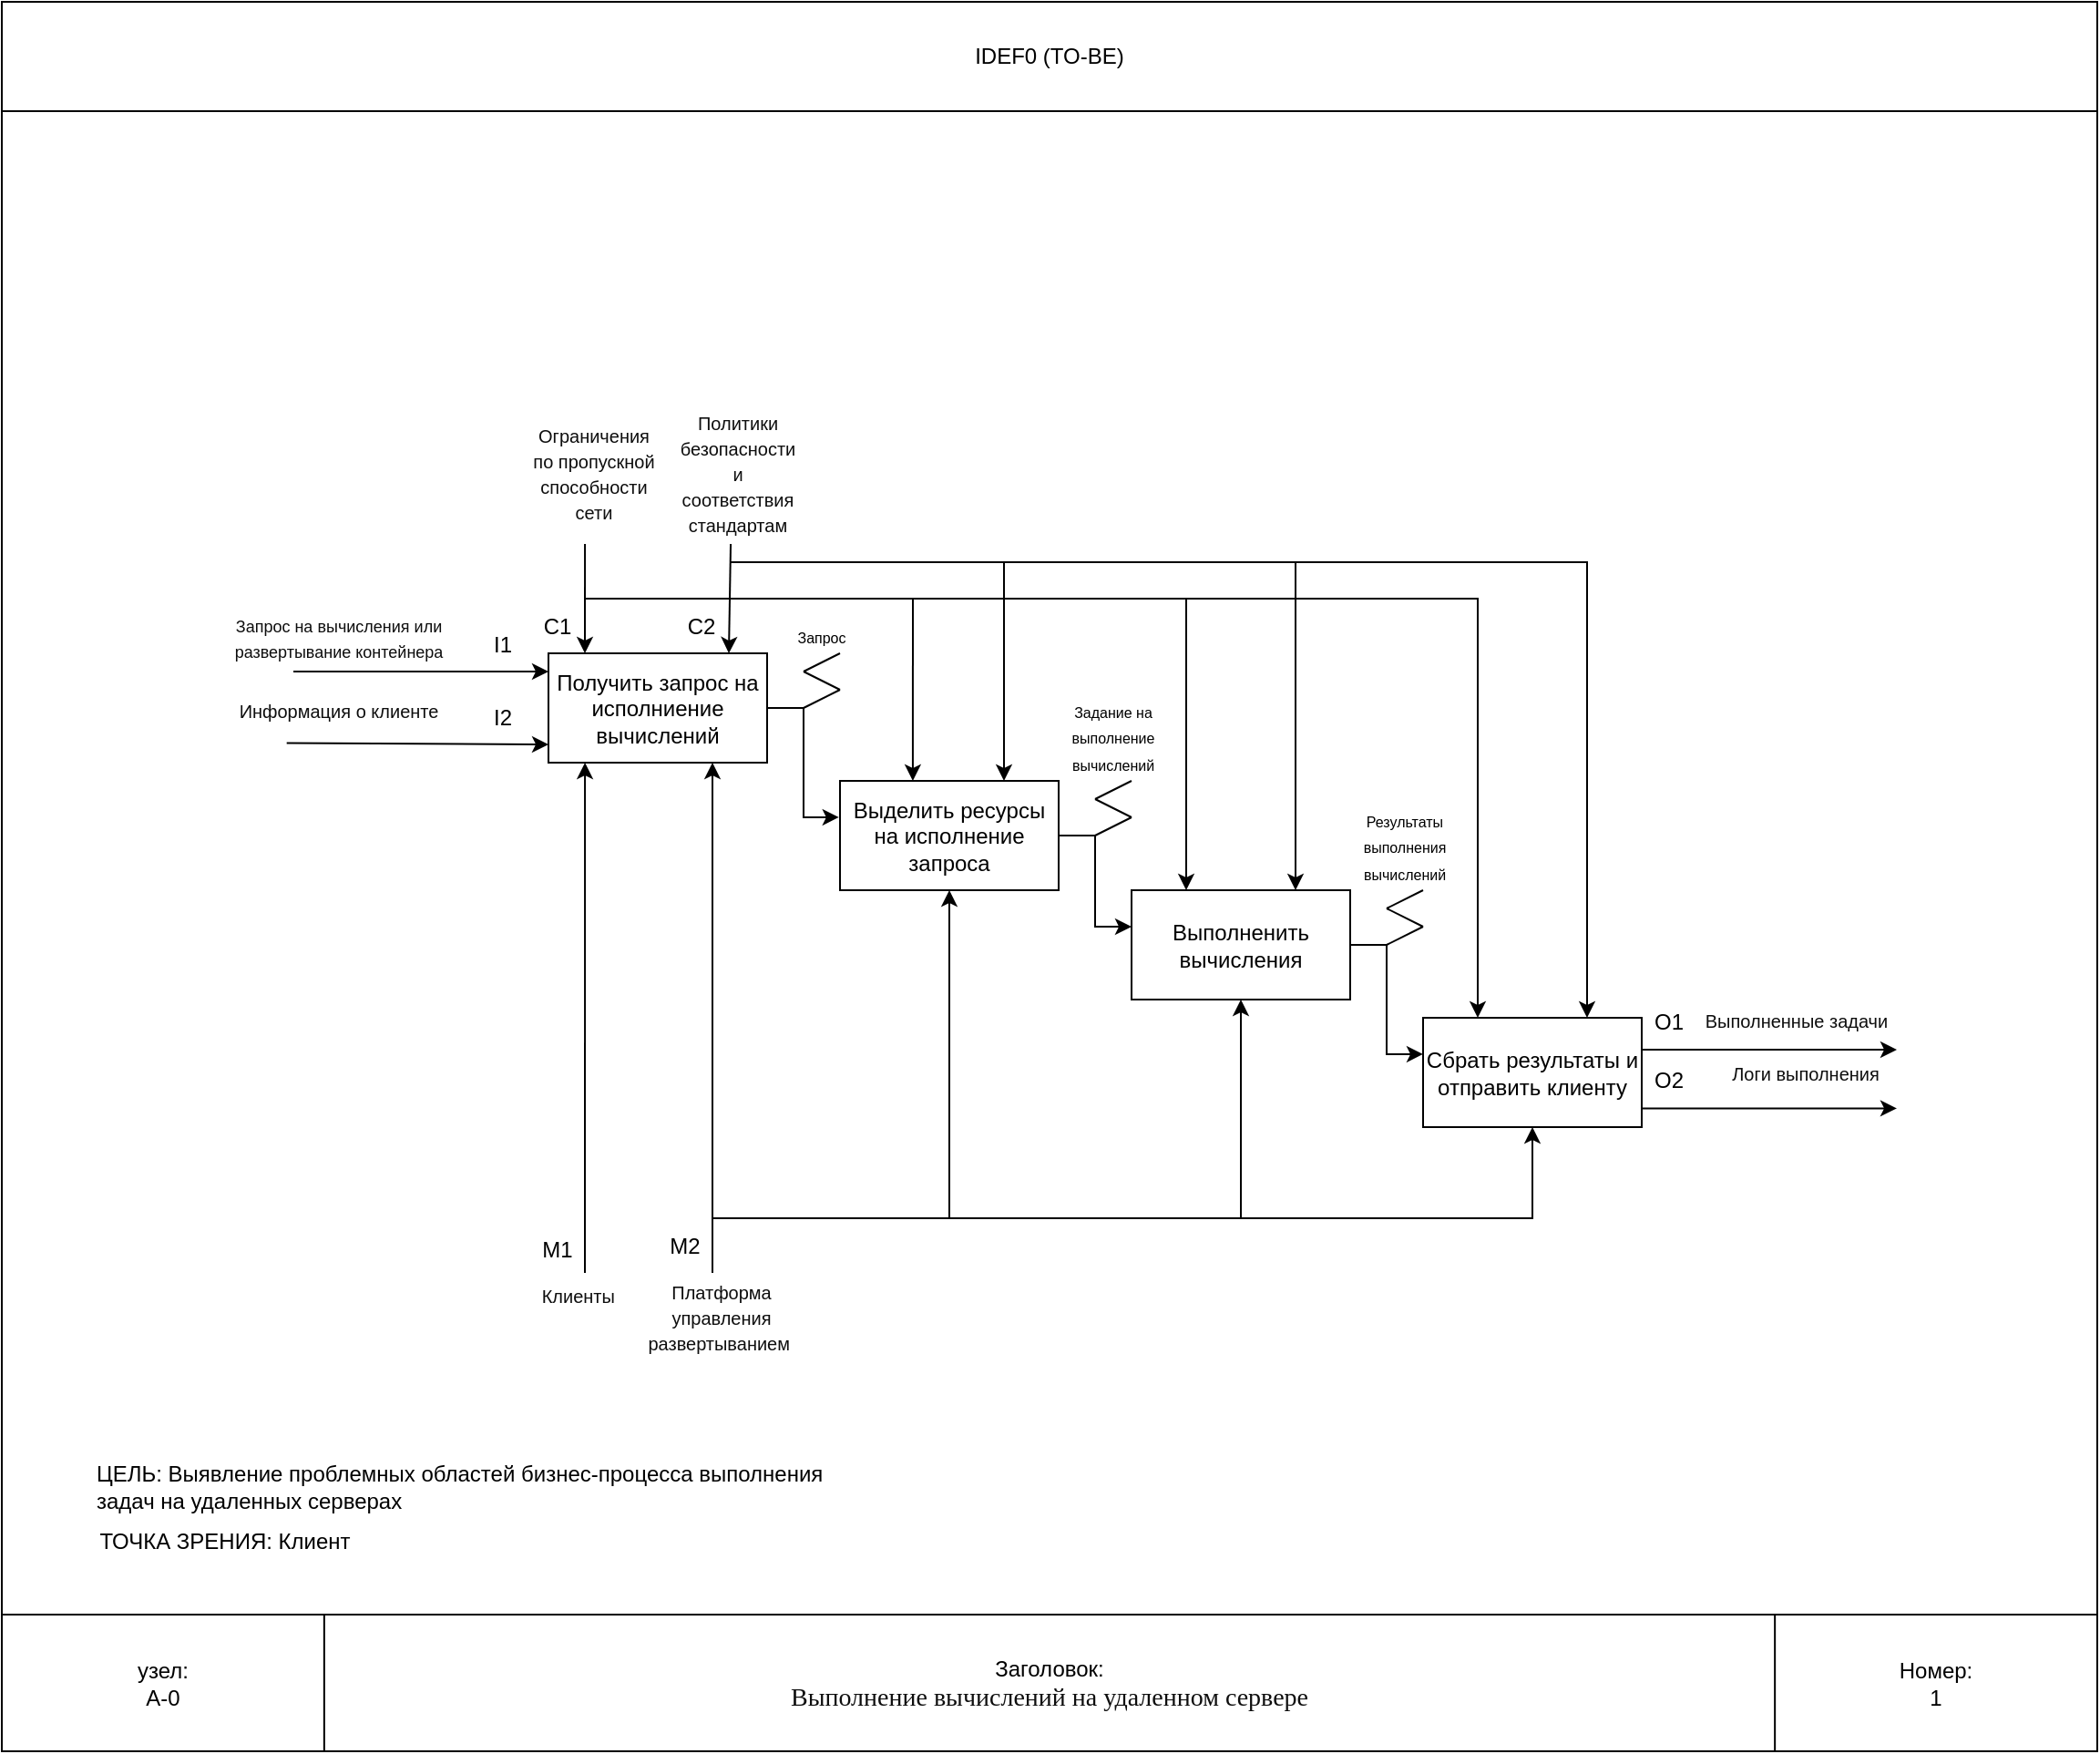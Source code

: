 <mxfile version="24.9.0">
  <diagram id="fQw--9y188VEwE8I2MEH" name="Page-1">
    <mxGraphModel dx="155" dy="726" grid="1" gridSize="10" guides="1" tooltips="1" connect="1" arrows="1" fold="1" page="1" pageScale="1" pageWidth="850" pageHeight="1100" math="0" shadow="0">
      <root>
        <mxCell id="0" />
        <mxCell id="1" parent="0" />
        <mxCell id="D9Ns9_MXgBlrkdU56EB6-1" value="" style="group;movable=1;resizable=1;rotatable=1;deletable=1;editable=1;locked=0;connectable=1;" parent="1" vertex="1" connectable="0">
          <mxGeometry x="1550" y="110" width="1150" height="960" as="geometry" />
        </mxCell>
        <mxCell id="D9Ns9_MXgBlrkdU56EB6-2" value="" style="rounded=0;whiteSpace=wrap;html=1;fillColor=none;movable=1;resizable=1;rotatable=1;deletable=1;editable=1;locked=0;connectable=1;imageAspect=0;" parent="D9Ns9_MXgBlrkdU56EB6-1" vertex="1">
          <mxGeometry width="1150" height="960.0" as="geometry" />
        </mxCell>
        <mxCell id="D9Ns9_MXgBlrkdU56EB6-3" value="Заголовок:&lt;div&gt;&lt;p style=&quot;margin: 0px; font-variant-numeric: normal; font-variant-east-asian: normal; font-variant-alternates: normal; font-size-adjust: none; font-kerning: auto; font-optical-sizing: auto; font-feature-settings: normal; font-variation-settings: normal; font-variant-position: normal; font-variant-emoji: normal; font-stretch: normal; font-size: 14px; line-height: normal; font-family: &amp;quot;.AppleSystemUIFont&amp;quot;; color: rgb(14, 14, 14); text-align: start;&quot; class=&quot;p1&quot;&gt;Выполнение вычислений на удаленном сервере&lt;/p&gt;&lt;/div&gt;" style="rounded=0;whiteSpace=wrap;html=1;fillColor=none;movable=1;resizable=1;rotatable=1;deletable=1;editable=1;locked=0;connectable=1;" parent="D9Ns9_MXgBlrkdU56EB6-1" vertex="1">
          <mxGeometry y="885.0" width="1150" height="75" as="geometry" />
        </mxCell>
        <mxCell id="D9Ns9_MXgBlrkdU56EB6-4" value="узел:&lt;div&gt;А-0&lt;/div&gt;" style="rounded=0;whiteSpace=wrap;html=1;fillColor=none;movable=1;resizable=1;rotatable=1;deletable=1;editable=1;locked=0;connectable=1;" parent="D9Ns9_MXgBlrkdU56EB6-1" vertex="1">
          <mxGeometry y="885.0" width="176.924" height="75" as="geometry" />
        </mxCell>
        <mxCell id="D9Ns9_MXgBlrkdU56EB6-5" value="Номер:&lt;div&gt;1&lt;/div&gt;" style="rounded=0;whiteSpace=wrap;html=1;fillColor=none;movable=1;resizable=1;rotatable=1;deletable=1;editable=1;locked=0;connectable=1;" parent="D9Ns9_MXgBlrkdU56EB6-1" vertex="1">
          <mxGeometry x="973.076" y="885.0" width="176.924" height="75" as="geometry" />
        </mxCell>
        <mxCell id="D9Ns9_MXgBlrkdU56EB6-6" value="IDEF0 (TO-BE)" style="rounded=0;whiteSpace=wrap;html=1;fillColor=none;movable=1;resizable=1;rotatable=1;deletable=1;editable=1;locked=0;connectable=1;" parent="D9Ns9_MXgBlrkdU56EB6-1" vertex="1">
          <mxGeometry width="1150" height="60.0" as="geometry" />
        </mxCell>
        <mxCell id="jczUA39xuyqM4jGfMrnq-26" value="ТОЧКА ЗРЕНИЯ: Клиент" style="text;html=1;align=center;verticalAlign=middle;whiteSpace=wrap;rounded=0;" parent="D9Ns9_MXgBlrkdU56EB6-1" vertex="1">
          <mxGeometry x="50" y="830" width="144.61" height="30" as="geometry" />
        </mxCell>
        <mxCell id="jczUA39xuyqM4jGfMrnq-27" value="ЦЕЛЬ:&amp;nbsp;Выявление проблемных областей бизнес-процесса выполнения задач на удаленных серверах&amp;nbsp;" style="text;html=1;align=left;verticalAlign=middle;whiteSpace=wrap;rounded=0;" parent="D9Ns9_MXgBlrkdU56EB6-1" vertex="1">
          <mxGeometry x="50" y="800" width="404" height="30" as="geometry" />
        </mxCell>
        <mxCell id="jczUA39xuyqM4jGfMrnq-2" value="" style="endArrow=classic;html=1;rounded=0;exitX=0.309;exitY=0.981;exitDx=0;exitDy=0;exitPerimeter=0;movable=1;resizable=1;rotatable=1;deletable=1;editable=1;locked=0;connectable=1;" parent="D9Ns9_MXgBlrkdU56EB6-1" source="jczUA39xuyqM4jGfMrnq-13" edge="1">
          <mxGeometry width="50" height="50" relative="1" as="geometry">
            <mxPoint x="216.667" y="157.5" as="sourcePoint" />
            <mxPoint x="300" y="407.5" as="targetPoint" />
          </mxGeometry>
        </mxCell>
        <mxCell id="jczUA39xuyqM4jGfMrnq-3" value="" style="endArrow=classic;html=1;rounded=0;exitX=0.083;exitY=0.5;exitDx=0;exitDy=0;exitPerimeter=0;movable=1;resizable=1;rotatable=1;deletable=1;editable=1;locked=0;connectable=1;" parent="D9Ns9_MXgBlrkdU56EB6-1" edge="1">
          <mxGeometry width="50" height="50" relative="1" as="geometry">
            <mxPoint x="160" y="367.5" as="sourcePoint" />
            <mxPoint x="300" y="367.5" as="targetPoint" />
          </mxGeometry>
        </mxCell>
        <mxCell id="jczUA39xuyqM4jGfMrnq-4" value="" style="endArrow=classic;html=1;rounded=0;entryX=0.25;entryY=0;entryDx=0;entryDy=0;movable=1;resizable=1;rotatable=1;deletable=1;editable=1;locked=0;connectable=1;exitX=0.429;exitY=1;exitDx=0;exitDy=0;exitPerimeter=0;" parent="D9Ns9_MXgBlrkdU56EB6-1" source="jczUA39xuyqM4jGfMrnq-14" edge="1">
          <mxGeometry width="50" height="50" relative="1" as="geometry">
            <mxPoint x="320" y="307.5" as="sourcePoint" />
            <mxPoint x="320" y="357.5" as="targetPoint" />
          </mxGeometry>
        </mxCell>
        <mxCell id="jczUA39xuyqM4jGfMrnq-5" value="" style="endArrow=classic;html=1;rounded=0;exitX=0.083;exitY=0.5;exitDx=0;exitDy=0;exitPerimeter=0;movable=1;resizable=1;rotatable=1;deletable=1;editable=1;locked=0;connectable=1;" parent="D9Ns9_MXgBlrkdU56EB6-1" edge="1">
          <mxGeometry width="50" height="50" relative="1" as="geometry">
            <mxPoint x="900" y="607.19" as="sourcePoint" />
            <mxPoint x="1040" y="607.19" as="targetPoint" />
          </mxGeometry>
        </mxCell>
        <mxCell id="jczUA39xuyqM4jGfMrnq-6" value="" style="endArrow=classic;html=1;rounded=0;exitX=0.083;exitY=0.5;exitDx=0;exitDy=0;exitPerimeter=0;movable=1;resizable=1;rotatable=1;deletable=1;editable=1;locked=0;connectable=1;" parent="D9Ns9_MXgBlrkdU56EB6-1" edge="1">
          <mxGeometry width="50" height="50" relative="1" as="geometry">
            <mxPoint x="900" y="575" as="sourcePoint" />
            <mxPoint x="1040" y="575" as="targetPoint" />
          </mxGeometry>
        </mxCell>
        <mxCell id="jczUA39xuyqM4jGfMrnq-7" value="I1" style="text;html=1;align=center;verticalAlign=middle;whiteSpace=wrap;rounded=0;movable=1;resizable=1;rotatable=1;deletable=1;editable=1;locked=0;connectable=1;" parent="D9Ns9_MXgBlrkdU56EB6-1" vertex="1">
          <mxGeometry x="260" y="337.5" width="30" height="30" as="geometry" />
        </mxCell>
        <mxCell id="jczUA39xuyqM4jGfMrnq-8" value="I2" style="text;html=1;align=center;verticalAlign=middle;whiteSpace=wrap;rounded=0;movable=1;resizable=1;rotatable=1;deletable=1;editable=1;locked=0;connectable=1;" parent="D9Ns9_MXgBlrkdU56EB6-1" vertex="1">
          <mxGeometry x="260" y="377.5" width="30" height="30" as="geometry" />
        </mxCell>
        <mxCell id="jczUA39xuyqM4jGfMrnq-9" value="C1" style="text;html=1;align=center;verticalAlign=middle;whiteSpace=wrap;rounded=0;movable=1;resizable=1;rotatable=1;deletable=1;editable=1;locked=0;connectable=1;" parent="D9Ns9_MXgBlrkdU56EB6-1" vertex="1">
          <mxGeometry x="290" y="327.5" width="30" height="30" as="geometry" />
        </mxCell>
        <mxCell id="jczUA39xuyqM4jGfMrnq-10" value="O1" style="text;html=1;align=center;verticalAlign=middle;whiteSpace=wrap;rounded=0;movable=1;resizable=1;rotatable=1;deletable=1;editable=1;locked=0;connectable=1;" parent="D9Ns9_MXgBlrkdU56EB6-1" vertex="1">
          <mxGeometry x="900" y="545" width="30" height="30" as="geometry" />
        </mxCell>
        <mxCell id="jczUA39xuyqM4jGfMrnq-11" value="O2" style="text;html=1;align=center;verticalAlign=middle;whiteSpace=wrap;rounded=0;movable=1;resizable=1;rotatable=1;deletable=1;editable=1;locked=0;connectable=1;" parent="D9Ns9_MXgBlrkdU56EB6-1" vertex="1">
          <mxGeometry x="900" y="577.19" width="30" height="30" as="geometry" />
        </mxCell>
        <mxCell id="jczUA39xuyqM4jGfMrnq-12" value="&lt;p class=&quot;p1&quot; style=&quot;margin: 0px; font-variant-numeric: normal; font-variant-east-asian: normal; font-variant-alternates: normal; font-size-adjust: none; font-kerning: auto; font-optical-sizing: auto; font-feature-settings: normal; font-variation-settings: normal; font-variant-position: normal; font-variant-emoji: normal; font-stretch: normal; line-height: normal; color: rgb(14, 14, 14);&quot;&gt;&lt;font style=&quot;font-size: 9px;&quot; face=&quot;Helvetica&quot;&gt;Запрос на вычисления или развертывание контейнера&lt;/font&gt;&lt;/p&gt;" style="text;html=1;align=center;verticalAlign=middle;whiteSpace=wrap;rounded=0;movable=1;resizable=1;rotatable=1;deletable=1;editable=1;locked=0;connectable=1;" parent="D9Ns9_MXgBlrkdU56EB6-1" vertex="1">
          <mxGeometry x="110" y="327.5" width="150" height="40" as="geometry" />
        </mxCell>
        <mxCell id="jczUA39xuyqM4jGfMrnq-13" value="&lt;p class=&quot;p1&quot; style=&quot;margin: 0px; font-variant-numeric: normal; font-variant-east-asian: normal; font-variant-alternates: normal; font-size-adjust: none; font-kerning: auto; font-optical-sizing: auto; font-feature-settings: normal; font-variation-settings: normal; font-variant-position: normal; font-variant-emoji: normal; font-stretch: normal; line-height: normal;&quot;&gt;&lt;font size=&quot;1&quot; color=&quot;#0e0e0e&quot;&gt;Информация о клиенте&lt;/font&gt;&lt;/p&gt;" style="text;html=1;align=center;verticalAlign=middle;whiteSpace=wrap;rounded=0;movable=1;resizable=1;rotatable=1;deletable=1;editable=1;locked=0;connectable=1;" parent="D9Ns9_MXgBlrkdU56EB6-1" vertex="1">
          <mxGeometry x="110" y="367.5" width="150" height="40" as="geometry" />
        </mxCell>
        <mxCell id="jczUA39xuyqM4jGfMrnq-14" value="&lt;p class=&quot;p1&quot; style=&quot;margin: 0px; font-variant-numeric: normal; font-variant-east-asian: normal; font-variant-alternates: normal; font-size-adjust: none; font-kerning: auto; font-optical-sizing: auto; font-feature-settings: normal; font-variation-settings: normal; font-variant-position: normal; font-variant-emoji: normal; font-stretch: normal; line-height: normal;&quot;&gt;&lt;font size=&quot;1&quot; color=&quot;#0e0e0e&quot;&gt;Ограничения по пропускной способности сети&lt;/font&gt;&lt;/p&gt;" style="text;html=1;align=center;verticalAlign=middle;whiteSpace=wrap;rounded=0;movable=1;resizable=1;rotatable=1;deletable=1;editable=1;locked=0;connectable=1;" parent="D9Ns9_MXgBlrkdU56EB6-1" vertex="1">
          <mxGeometry x="290" y="217.5" width="70" height="80" as="geometry" />
        </mxCell>
        <mxCell id="jczUA39xuyqM4jGfMrnq-15" value="" style="endArrow=classic;html=1;rounded=0;entryX=0.25;entryY=0;entryDx=0;entryDy=0;movable=1;resizable=1;rotatable=1;deletable=1;editable=1;locked=0;connectable=1;exitX=0.443;exitY=1;exitDx=0;exitDy=0;exitPerimeter=0;" parent="D9Ns9_MXgBlrkdU56EB6-1" source="jczUA39xuyqM4jGfMrnq-17" edge="1">
          <mxGeometry width="50" height="50" relative="1" as="geometry">
            <mxPoint x="400" y="307.5" as="sourcePoint" />
            <mxPoint x="399" y="357.5" as="targetPoint" />
          </mxGeometry>
        </mxCell>
        <mxCell id="jczUA39xuyqM4jGfMrnq-16" value="C2" style="text;html=1;align=center;verticalAlign=middle;whiteSpace=wrap;rounded=0;movable=1;resizable=1;rotatable=1;deletable=1;editable=1;locked=0;connectable=1;" parent="D9Ns9_MXgBlrkdU56EB6-1" vertex="1">
          <mxGeometry x="369" y="327.5" width="30" height="30" as="geometry" />
        </mxCell>
        <mxCell id="jczUA39xuyqM4jGfMrnq-17" value="&lt;p class=&quot;p1&quot; style=&quot;margin: 0px; font-variant-numeric: normal; font-variant-east-asian: normal; font-variant-alternates: normal; font-size-adjust: none; font-kerning: auto; font-optical-sizing: auto; font-feature-settings: normal; font-variation-settings: normal; font-variant-position: normal; font-variant-emoji: normal; font-stretch: normal; line-height: normal;&quot;&gt;&lt;font size=&quot;1&quot; color=&quot;#0e0e0e&quot;&gt;Политики безопасности и соответствия стандартам&lt;/font&gt;&lt;/p&gt;" style="text;html=1;align=center;verticalAlign=middle;whiteSpace=wrap;rounded=0;movable=1;resizable=1;rotatable=1;deletable=1;editable=1;locked=0;connectable=1;" parent="D9Ns9_MXgBlrkdU56EB6-1" vertex="1">
          <mxGeometry x="369" y="217.5" width="70" height="80" as="geometry" />
        </mxCell>
        <mxCell id="jczUA39xuyqM4jGfMrnq-18" value="" style="endArrow=classic;html=1;rounded=0;movable=1;resizable=1;rotatable=1;deletable=1;editable=1;locked=0;connectable=1;entryX=0.167;entryY=1;entryDx=0;entryDy=0;entryPerimeter=0;" parent="D9Ns9_MXgBlrkdU56EB6-1" target="jczUA39xuyqM4jGfMrnq-28" edge="1">
          <mxGeometry width="50" height="50" relative="1" as="geometry">
            <mxPoint x="320" y="697.5" as="sourcePoint" />
            <mxPoint x="320" y="657.5" as="targetPoint" />
          </mxGeometry>
        </mxCell>
        <mxCell id="jczUA39xuyqM4jGfMrnq-19" value="M1" style="text;html=1;align=center;verticalAlign=middle;whiteSpace=wrap;rounded=0;movable=1;resizable=1;rotatable=1;deletable=1;editable=1;locked=0;connectable=1;" parent="D9Ns9_MXgBlrkdU56EB6-1" vertex="1">
          <mxGeometry x="290" y="670" width="30" height="30" as="geometry" />
        </mxCell>
        <mxCell id="jczUA39xuyqM4jGfMrnq-20" value="&lt;p class=&quot;p1&quot; style=&quot;margin: 0px; font-variant-numeric: normal; font-variant-east-asian: normal; font-variant-alternates: normal; font-size-adjust: none; font-kerning: auto; font-optical-sizing: auto; font-feature-settings: normal; font-variation-settings: normal; font-variant-position: normal; font-variant-emoji: normal; font-stretch: normal; line-height: normal;&quot;&gt;&lt;font size=&quot;1&quot; color=&quot;#0e0e0e&quot;&gt;&amp;nbsp;Клиенты&lt;/font&gt;&lt;/p&gt;" style="text;html=1;align=center;verticalAlign=middle;whiteSpace=wrap;rounded=0;movable=1;resizable=1;rotatable=1;deletable=1;editable=1;locked=0;connectable=1;" parent="D9Ns9_MXgBlrkdU56EB6-1" vertex="1">
          <mxGeometry x="280" y="697.5" width="70" height="22.5" as="geometry" />
        </mxCell>
        <mxCell id="jczUA39xuyqM4jGfMrnq-21" value="" style="endArrow=classic;html=1;rounded=0;entryX=0.75;entryY=1;entryDx=0;entryDy=0;movable=1;resizable=1;rotatable=1;deletable=1;editable=1;locked=0;connectable=1;" parent="D9Ns9_MXgBlrkdU56EB6-1" target="jczUA39xuyqM4jGfMrnq-28" edge="1">
          <mxGeometry width="50" height="50" relative="1" as="geometry">
            <mxPoint x="390" y="697.5" as="sourcePoint" />
            <mxPoint x="409.5" y="657.5" as="targetPoint" />
          </mxGeometry>
        </mxCell>
        <mxCell id="jczUA39xuyqM4jGfMrnq-22" value="M2" style="text;html=1;align=center;verticalAlign=middle;whiteSpace=wrap;rounded=0;movable=1;resizable=1;rotatable=1;deletable=1;editable=1;locked=0;connectable=1;" parent="D9Ns9_MXgBlrkdU56EB6-1" vertex="1">
          <mxGeometry x="360" y="667.5" width="30" height="30" as="geometry" />
        </mxCell>
        <mxCell id="jczUA39xuyqM4jGfMrnq-23" value="&lt;p class=&quot;p1&quot; style=&quot;margin: 0px; font-variant-numeric: normal; font-variant-east-asian: normal; font-variant-alternates: normal; font-size-adjust: none; font-kerning: auto; font-optical-sizing: auto; font-feature-settings: normal; font-variation-settings: normal; font-variant-position: normal; font-variant-emoji: normal; font-stretch: normal; line-height: normal;&quot;&gt;&lt;font size=&quot;1&quot; color=&quot;#0e0e0e&quot;&gt;Платформа управления развертыванием&amp;nbsp;&lt;/font&gt;&lt;/p&gt;" style="text;html=1;align=center;verticalAlign=middle;whiteSpace=wrap;rounded=0;movable=1;resizable=1;rotatable=1;deletable=1;editable=1;locked=0;connectable=1;" parent="D9Ns9_MXgBlrkdU56EB6-1" vertex="1">
          <mxGeometry x="360" y="700" width="70" height="42.5" as="geometry" />
        </mxCell>
        <mxCell id="jczUA39xuyqM4jGfMrnq-24" value="&lt;p class=&quot;p1&quot; style=&quot;margin: 0px; font-variant-numeric: normal; font-variant-east-asian: normal; font-variant-alternates: normal; font-size-adjust: none; font-kerning: auto; font-optical-sizing: auto; font-feature-settings: normal; font-variation-settings: normal; font-variant-position: normal; font-variant-emoji: normal; font-stretch: normal; line-height: normal;&quot;&gt;&lt;font size=&quot;1&quot; color=&quot;#0e0e0e&quot;&gt;Выполненные задачи&lt;/font&gt;&lt;/p&gt;" style="text;html=1;align=center;verticalAlign=middle;whiteSpace=wrap;rounded=0;movable=1;resizable=1;rotatable=1;deletable=1;editable=1;locked=0;connectable=1;" parent="D9Ns9_MXgBlrkdU56EB6-1" vertex="1">
          <mxGeometry x="930" y="537.5" width="110" height="40" as="geometry" />
        </mxCell>
        <mxCell id="jczUA39xuyqM4jGfMrnq-25" value="&lt;p class=&quot;p1&quot; style=&quot;margin: 0px; font-variant-numeric: normal; font-variant-east-asian: normal; font-variant-alternates: normal; font-size-adjust: none; font-kerning: auto; font-optical-sizing: auto; font-feature-settings: normal; font-variation-settings: normal; font-variant-position: normal; font-variant-emoji: normal; font-stretch: normal; line-height: normal;&quot;&gt;&lt;font size=&quot;1&quot; color=&quot;#0e0e0e&quot;&gt;Логи выполнения&lt;/font&gt;&lt;/p&gt;" style="text;html=1;align=center;verticalAlign=middle;whiteSpace=wrap;rounded=0;movable=1;resizable=1;rotatable=1;deletable=1;editable=1;locked=0;connectable=1;" parent="D9Ns9_MXgBlrkdU56EB6-1" vertex="1">
          <mxGeometry x="940" y="567.19" width="100" height="40" as="geometry" />
        </mxCell>
        <mxCell id="jczUA39xuyqM4jGfMrnq-28" value="Получить запрос на исполниение вычислений" style="rounded=0;whiteSpace=wrap;html=1;" parent="D9Ns9_MXgBlrkdU56EB6-1" vertex="1">
          <mxGeometry x="300" y="357.5" width="120" height="60" as="geometry" />
        </mxCell>
        <mxCell id="jczUA39xuyqM4jGfMrnq-29" value="Выделить ресурсы на исполнение запроса" style="rounded=0;whiteSpace=wrap;html=1;" parent="D9Ns9_MXgBlrkdU56EB6-1" vertex="1">
          <mxGeometry x="460" y="427.5" width="120" height="60" as="geometry" />
        </mxCell>
        <mxCell id="jczUA39xuyqM4jGfMrnq-30" value="Выполненить вычисления" style="rounded=0;whiteSpace=wrap;html=1;" parent="D9Ns9_MXgBlrkdU56EB6-1" vertex="1">
          <mxGeometry x="620" y="487.5" width="120" height="60" as="geometry" />
        </mxCell>
        <mxCell id="jczUA39xuyqM4jGfMrnq-31" value="Сбрать результаты и отправить клиенту" style="rounded=0;whiteSpace=wrap;html=1;" parent="D9Ns9_MXgBlrkdU56EB6-1" vertex="1">
          <mxGeometry x="780" y="557.5" width="120" height="60" as="geometry" />
        </mxCell>
        <mxCell id="jczUA39xuyqM4jGfMrnq-32" value="" style="endArrow=classic;html=1;rounded=0;exitX=1;exitY=0.5;exitDx=0;exitDy=0;entryX=-0.005;entryY=0.333;entryDx=0;entryDy=0;entryPerimeter=0;" parent="D9Ns9_MXgBlrkdU56EB6-1" source="jczUA39xuyqM4jGfMrnq-28" target="jczUA39xuyqM4jGfMrnq-29" edge="1">
          <mxGeometry width="50" height="50" relative="1" as="geometry">
            <mxPoint x="410" y="417.5" as="sourcePoint" />
            <mxPoint x="460" y="367.5" as="targetPoint" />
            <Array as="points">
              <mxPoint x="440" y="387.5" />
              <mxPoint x="440" y="447.5" />
            </Array>
          </mxGeometry>
        </mxCell>
        <mxCell id="jczUA39xuyqM4jGfMrnq-33" value="" style="endArrow=classic;html=1;rounded=0;exitX=1;exitY=0.5;exitDx=0;exitDy=0;" parent="D9Ns9_MXgBlrkdU56EB6-1" source="jczUA39xuyqM4jGfMrnq-29" edge="1">
          <mxGeometry width="50" height="50" relative="1" as="geometry">
            <mxPoint x="540" y="487.5" as="sourcePoint" />
            <mxPoint x="620" y="507.5" as="targetPoint" />
            <Array as="points">
              <mxPoint x="600" y="457.5" />
              <mxPoint x="600" y="507.5" />
            </Array>
          </mxGeometry>
        </mxCell>
        <mxCell id="jczUA39xuyqM4jGfMrnq-34" value="" style="endArrow=classic;html=1;rounded=0;exitX=1;exitY=0.5;exitDx=0;exitDy=0;entryX=0;entryY=0.333;entryDx=0;entryDy=0;entryPerimeter=0;" parent="D9Ns9_MXgBlrkdU56EB6-1" source="jczUA39xuyqM4jGfMrnq-30" target="jczUA39xuyqM4jGfMrnq-31" edge="1">
          <mxGeometry width="50" height="50" relative="1" as="geometry">
            <mxPoint x="770" y="587.5" as="sourcePoint" />
            <mxPoint x="820" y="537.5" as="targetPoint" />
            <Array as="points">
              <mxPoint x="760" y="517.5" />
              <mxPoint x="760" y="577.5" />
            </Array>
          </mxGeometry>
        </mxCell>
        <mxCell id="jczUA39xuyqM4jGfMrnq-35" value="" style="endArrow=classic;html=1;rounded=0;exitX=1;exitY=0;exitDx=0;exitDy=0;" parent="D9Ns9_MXgBlrkdU56EB6-1" source="jczUA39xuyqM4jGfMrnq-9" edge="1">
          <mxGeometry width="50" height="50" relative="1" as="geometry">
            <mxPoint x="450" y="297.5" as="sourcePoint" />
            <mxPoint x="810" y="557.5" as="targetPoint" />
            <Array as="points">
              <mxPoint x="810" y="327.5" />
            </Array>
          </mxGeometry>
        </mxCell>
        <mxCell id="jczUA39xuyqM4jGfMrnq-36" value="" style="endArrow=classic;html=1;rounded=0;entryX=0.333;entryY=0;entryDx=0;entryDy=0;entryPerimeter=0;" parent="D9Ns9_MXgBlrkdU56EB6-1" target="jczUA39xuyqM4jGfMrnq-29" edge="1">
          <mxGeometry width="50" height="50" relative="1" as="geometry">
            <mxPoint x="500" y="327.5" as="sourcePoint" />
            <mxPoint x="500" y="417.5" as="targetPoint" />
          </mxGeometry>
        </mxCell>
        <mxCell id="jczUA39xuyqM4jGfMrnq-37" value="" style="endArrow=classic;html=1;rounded=0;entryX=0.25;entryY=0;entryDx=0;entryDy=0;" parent="D9Ns9_MXgBlrkdU56EB6-1" target="jczUA39xuyqM4jGfMrnq-30" edge="1">
          <mxGeometry width="50" height="50" relative="1" as="geometry">
            <mxPoint x="650" y="327.5" as="sourcePoint" />
            <mxPoint x="650" y="397.5" as="targetPoint" />
          </mxGeometry>
        </mxCell>
        <mxCell id="jczUA39xuyqM4jGfMrnq-38" value="" style="endArrow=classic;html=1;rounded=0;entryX=0.75;entryY=0;entryDx=0;entryDy=0;" parent="D9Ns9_MXgBlrkdU56EB6-1" target="jczUA39xuyqM4jGfMrnq-29" edge="1">
          <mxGeometry width="50" height="50" relative="1" as="geometry">
            <mxPoint x="400" y="307.5" as="sourcePoint" />
            <mxPoint x="430" y="397.5" as="targetPoint" />
            <Array as="points">
              <mxPoint x="550" y="307.5" />
            </Array>
          </mxGeometry>
        </mxCell>
        <mxCell id="jczUA39xuyqM4jGfMrnq-39" value="" style="endArrow=classic;html=1;rounded=0;entryX=0.75;entryY=0;entryDx=0;entryDy=0;" parent="D9Ns9_MXgBlrkdU56EB6-1" target="jczUA39xuyqM4jGfMrnq-30" edge="1">
          <mxGeometry width="50" height="50" relative="1" as="geometry">
            <mxPoint x="550" y="307.5" as="sourcePoint" />
            <mxPoint x="670" y="407.5" as="targetPoint" />
            <Array as="points">
              <mxPoint x="710" y="307.5" />
            </Array>
          </mxGeometry>
        </mxCell>
        <mxCell id="jczUA39xuyqM4jGfMrnq-40" value="" style="endArrow=classic;html=1;rounded=0;entryX=0.75;entryY=0;entryDx=0;entryDy=0;" parent="D9Ns9_MXgBlrkdU56EB6-1" target="jczUA39xuyqM4jGfMrnq-31" edge="1">
          <mxGeometry width="50" height="50" relative="1" as="geometry">
            <mxPoint x="710" y="307.5" as="sourcePoint" />
            <mxPoint x="870" y="407.5" as="targetPoint" />
            <Array as="points">
              <mxPoint x="870" y="307.5" />
            </Array>
          </mxGeometry>
        </mxCell>
        <mxCell id="jczUA39xuyqM4jGfMrnq-41" value="" style="endArrow=classic;html=1;rounded=0;exitX=1;exitY=0;exitDx=0;exitDy=0;" parent="D9Ns9_MXgBlrkdU56EB6-1" source="jczUA39xuyqM4jGfMrnq-22" edge="1">
          <mxGeometry width="50" height="50" relative="1" as="geometry">
            <mxPoint x="480" y="597.5" as="sourcePoint" />
            <mxPoint x="840" y="617.5" as="targetPoint" />
            <Array as="points">
              <mxPoint x="840" y="667.5" />
            </Array>
          </mxGeometry>
        </mxCell>
        <mxCell id="jczUA39xuyqM4jGfMrnq-42" value="" style="endArrow=classic;html=1;rounded=0;entryX=0.5;entryY=1;entryDx=0;entryDy=0;" parent="D9Ns9_MXgBlrkdU56EB6-1" target="jczUA39xuyqM4jGfMrnq-29" edge="1">
          <mxGeometry width="50" height="50" relative="1" as="geometry">
            <mxPoint x="520" y="667.5" as="sourcePoint" />
            <mxPoint x="530" y="547.5" as="targetPoint" />
          </mxGeometry>
        </mxCell>
        <mxCell id="jczUA39xuyqM4jGfMrnq-43" value="" style="endArrow=classic;html=1;rounded=0;entryX=0.5;entryY=1;entryDx=0;entryDy=0;" parent="D9Ns9_MXgBlrkdU56EB6-1" target="jczUA39xuyqM4jGfMrnq-30" edge="1">
          <mxGeometry width="50" height="50" relative="1" as="geometry">
            <mxPoint x="680" y="667.5" as="sourcePoint" />
            <mxPoint x="530" y="547.5" as="targetPoint" />
          </mxGeometry>
        </mxCell>
        <mxCell id="jczUA39xuyqM4jGfMrnq-45" value="" style="endArrow=none;html=1;rounded=0;" parent="D9Ns9_MXgBlrkdU56EB6-1" edge="1">
          <mxGeometry width="50" height="50" relative="1" as="geometry">
            <mxPoint x="440" y="387.5" as="sourcePoint" />
            <mxPoint x="460" y="377.5" as="targetPoint" />
          </mxGeometry>
        </mxCell>
        <mxCell id="jczUA39xuyqM4jGfMrnq-46" value="" style="endArrow=none;html=1;rounded=0;" parent="D9Ns9_MXgBlrkdU56EB6-1" edge="1">
          <mxGeometry width="50" height="50" relative="1" as="geometry">
            <mxPoint x="440" y="367.5" as="sourcePoint" />
            <mxPoint x="460" y="377.5" as="targetPoint" />
          </mxGeometry>
        </mxCell>
        <mxCell id="jczUA39xuyqM4jGfMrnq-47" value="&lt;font style=&quot;font-size: 8px;&quot;&gt;Запрос&lt;/font&gt;" style="text;html=1;align=center;verticalAlign=middle;whiteSpace=wrap;rounded=0;" parent="D9Ns9_MXgBlrkdU56EB6-1" vertex="1">
          <mxGeometry x="430" y="342.5" width="40" height="10" as="geometry" />
        </mxCell>
        <mxCell id="jczUA39xuyqM4jGfMrnq-48" value="" style="endArrow=none;html=1;rounded=0;" parent="D9Ns9_MXgBlrkdU56EB6-1" edge="1">
          <mxGeometry width="50" height="50" relative="1" as="geometry">
            <mxPoint x="440" y="367.5" as="sourcePoint" />
            <mxPoint x="460" y="357.5" as="targetPoint" />
          </mxGeometry>
        </mxCell>
        <mxCell id="jczUA39xuyqM4jGfMrnq-49" value="" style="endArrow=none;html=1;rounded=0;" parent="D9Ns9_MXgBlrkdU56EB6-1" edge="1">
          <mxGeometry width="50" height="50" relative="1" as="geometry">
            <mxPoint x="600" y="457.5" as="sourcePoint" />
            <mxPoint x="620" y="447.5" as="targetPoint" />
          </mxGeometry>
        </mxCell>
        <mxCell id="jczUA39xuyqM4jGfMrnq-50" value="" style="endArrow=none;html=1;rounded=0;" parent="D9Ns9_MXgBlrkdU56EB6-1" edge="1">
          <mxGeometry width="50" height="50" relative="1" as="geometry">
            <mxPoint x="600" y="437.5" as="sourcePoint" />
            <mxPoint x="620" y="447.5" as="targetPoint" />
          </mxGeometry>
        </mxCell>
        <mxCell id="jczUA39xuyqM4jGfMrnq-51" value="" style="endArrow=none;html=1;rounded=0;" parent="D9Ns9_MXgBlrkdU56EB6-1" edge="1">
          <mxGeometry width="50" height="50" relative="1" as="geometry">
            <mxPoint x="600" y="437.5" as="sourcePoint" />
            <mxPoint x="620" y="427.5" as="targetPoint" />
          </mxGeometry>
        </mxCell>
        <mxCell id="jczUA39xuyqM4jGfMrnq-52" value="&lt;font style=&quot;font-size: 8px;&quot;&gt;Задание на выполнение вычислений&lt;/font&gt;" style="text;html=1;align=center;verticalAlign=middle;whiteSpace=wrap;rounded=0;" parent="D9Ns9_MXgBlrkdU56EB6-1" vertex="1">
          <mxGeometry x="580" y="387.5" width="60" height="30" as="geometry" />
        </mxCell>
        <mxCell id="jczUA39xuyqM4jGfMrnq-53" value="" style="endArrow=none;html=1;rounded=0;" parent="D9Ns9_MXgBlrkdU56EB6-1" edge="1">
          <mxGeometry width="50" height="50" relative="1" as="geometry">
            <mxPoint x="760" y="517.5" as="sourcePoint" />
            <mxPoint x="780" y="507.5" as="targetPoint" />
          </mxGeometry>
        </mxCell>
        <mxCell id="jczUA39xuyqM4jGfMrnq-54" value="" style="endArrow=none;html=1;rounded=0;" parent="D9Ns9_MXgBlrkdU56EB6-1" edge="1">
          <mxGeometry width="50" height="50" relative="1" as="geometry">
            <mxPoint x="760" y="497.5" as="sourcePoint" />
            <mxPoint x="780" y="507.5" as="targetPoint" />
          </mxGeometry>
        </mxCell>
        <mxCell id="jczUA39xuyqM4jGfMrnq-55" value="" style="endArrow=none;html=1;rounded=0;" parent="D9Ns9_MXgBlrkdU56EB6-1" edge="1">
          <mxGeometry width="50" height="50" relative="1" as="geometry">
            <mxPoint x="760" y="497.5" as="sourcePoint" />
            <mxPoint x="780" y="487.5" as="targetPoint" />
          </mxGeometry>
        </mxCell>
        <mxCell id="jczUA39xuyqM4jGfMrnq-56" value="&lt;font style=&quot;font-size: 8px;&quot;&gt;Результаты выполнения вычислений&lt;/font&gt;" style="text;html=1;align=center;verticalAlign=middle;whiteSpace=wrap;rounded=0;" parent="D9Ns9_MXgBlrkdU56EB6-1" vertex="1">
          <mxGeometry x="740" y="447.5" width="60" height="30" as="geometry" />
        </mxCell>
      </root>
    </mxGraphModel>
  </diagram>
</mxfile>
